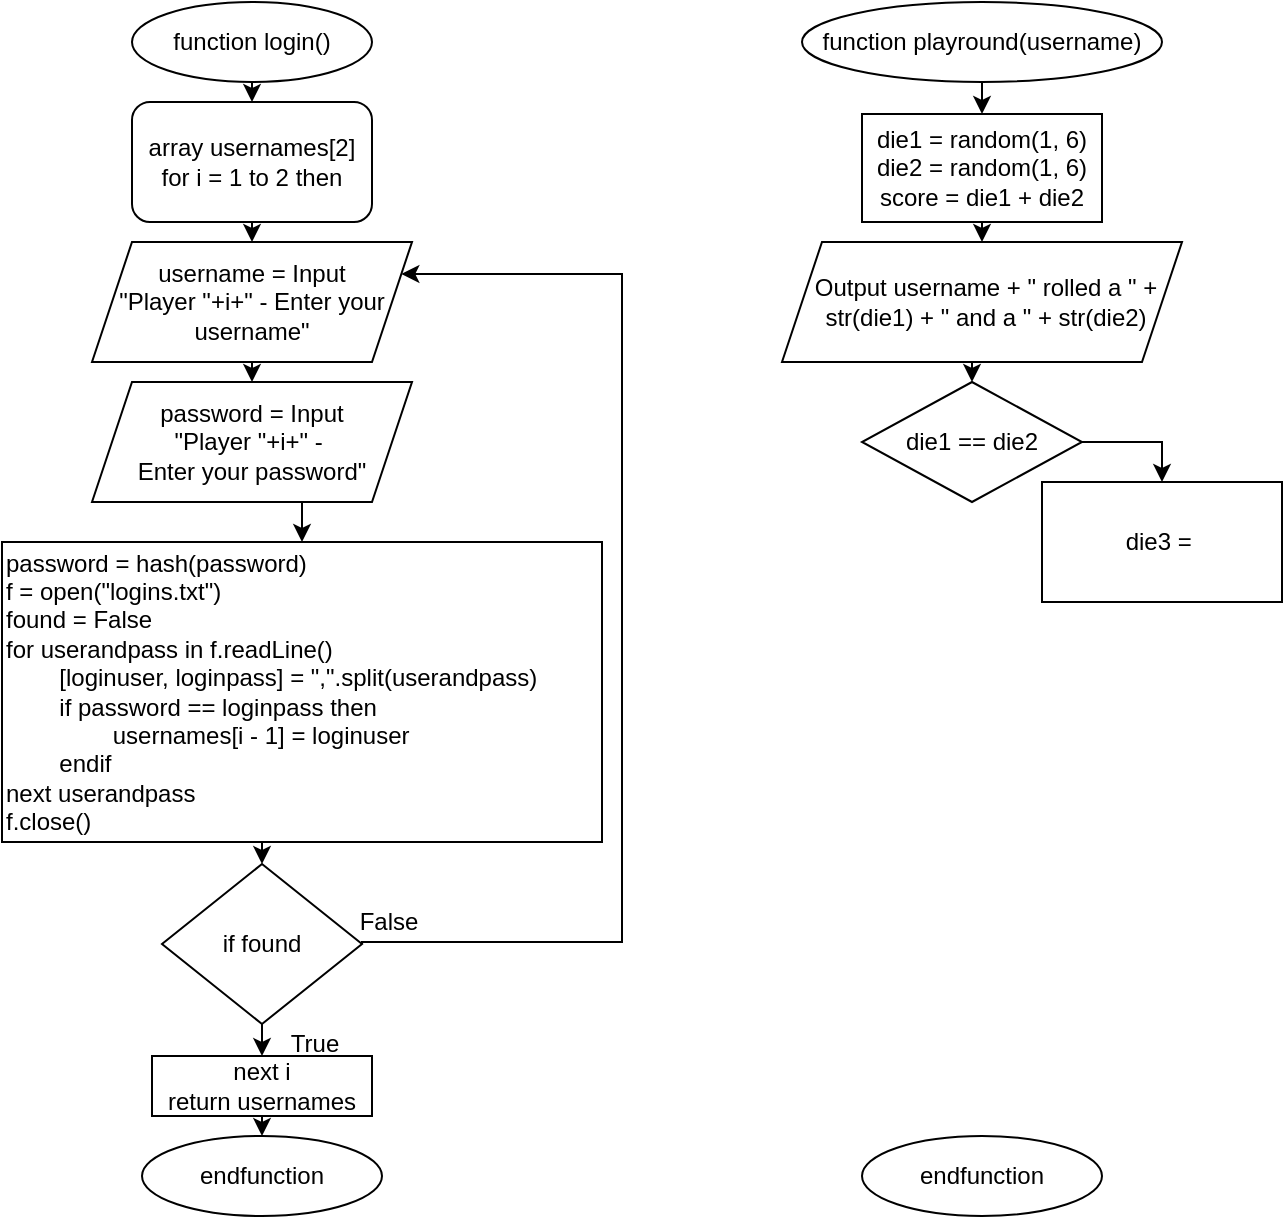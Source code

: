 <mxfile version="22.1.17" type="github">
  <diagram name="Page-1" id="g004UJIQQaxhIGtHMV1d">
    <mxGraphModel dx="695" dy="678" grid="1" gridSize="10" guides="1" tooltips="1" connect="1" arrows="1" fold="1" page="1" pageScale="1" pageWidth="3300" pageHeight="4681" math="0" shadow="0">
      <root>
        <mxCell id="0" />
        <mxCell id="1" parent="0" />
        <mxCell id="s0-FrGVsxFy7fqw6O0eB-6" style="edgeStyle=orthogonalEdgeStyle;rounded=0;orthogonalLoop=1;jettySize=auto;html=1;exitX=0.5;exitY=1;exitDx=0;exitDy=0;entryX=0.5;entryY=0;entryDx=0;entryDy=0;" edge="1" parent="1" source="s0-FrGVsxFy7fqw6O0eB-1" target="s0-FrGVsxFy7fqw6O0eB-2">
          <mxGeometry relative="1" as="geometry" />
        </mxCell>
        <mxCell id="s0-FrGVsxFy7fqw6O0eB-1" value="function login()" style="ellipse;whiteSpace=wrap;html=1;" vertex="1" parent="1">
          <mxGeometry x="75" y="10" width="120" height="40" as="geometry" />
        </mxCell>
        <mxCell id="s0-FrGVsxFy7fqw6O0eB-7" style="edgeStyle=orthogonalEdgeStyle;rounded=0;orthogonalLoop=1;jettySize=auto;html=1;exitX=0.5;exitY=1;exitDx=0;exitDy=0;entryX=0.5;entryY=0;entryDx=0;entryDy=0;" edge="1" parent="1" source="s0-FrGVsxFy7fqw6O0eB-2" target="s0-FrGVsxFy7fqw6O0eB-3">
          <mxGeometry relative="1" as="geometry" />
        </mxCell>
        <mxCell id="s0-FrGVsxFy7fqw6O0eB-2" value="array usernames[2]&lt;br&gt;for i = 1 to 2 then" style="rounded=1;whiteSpace=wrap;html=1;" vertex="1" parent="1">
          <mxGeometry x="75" y="60" width="120" height="60" as="geometry" />
        </mxCell>
        <mxCell id="s0-FrGVsxFy7fqw6O0eB-8" style="edgeStyle=orthogonalEdgeStyle;rounded=0;orthogonalLoop=1;jettySize=auto;html=1;exitX=0.5;exitY=1;exitDx=0;exitDy=0;entryX=0.5;entryY=0;entryDx=0;entryDy=0;" edge="1" parent="1" source="s0-FrGVsxFy7fqw6O0eB-3" target="s0-FrGVsxFy7fqw6O0eB-4">
          <mxGeometry relative="1" as="geometry" />
        </mxCell>
        <mxCell id="s0-FrGVsxFy7fqw6O0eB-3" value="username = Input&lt;br&gt;&quot;Player &quot;+i+&quot; - Enter your username&quot;" style="shape=parallelogram;perimeter=parallelogramPerimeter;whiteSpace=wrap;html=1;fixedSize=1;" vertex="1" parent="1">
          <mxGeometry x="55" y="130" width="160" height="60" as="geometry" />
        </mxCell>
        <mxCell id="s0-FrGVsxFy7fqw6O0eB-16" style="edgeStyle=orthogonalEdgeStyle;rounded=0;orthogonalLoop=1;jettySize=auto;html=1;exitX=0.5;exitY=1;exitDx=0;exitDy=0;entryX=0.5;entryY=0;entryDx=0;entryDy=0;" edge="1" parent="1" source="s0-FrGVsxFy7fqw6O0eB-4" target="s0-FrGVsxFy7fqw6O0eB-10">
          <mxGeometry relative="1" as="geometry" />
        </mxCell>
        <mxCell id="s0-FrGVsxFy7fqw6O0eB-4" value="password = Input&lt;br&gt;&quot;Player &quot;+i+&quot; -&amp;nbsp;&lt;br&gt;Enter your password&quot;" style="shape=parallelogram;perimeter=parallelogramPerimeter;whiteSpace=wrap;html=1;fixedSize=1;" vertex="1" parent="1">
          <mxGeometry x="55" y="200" width="160" height="60" as="geometry" />
        </mxCell>
        <mxCell id="s0-FrGVsxFy7fqw6O0eB-47" style="edgeStyle=orthogonalEdgeStyle;rounded=0;orthogonalLoop=1;jettySize=auto;html=1;exitX=0.5;exitY=1;exitDx=0;exitDy=0;entryX=0.5;entryY=0;entryDx=0;entryDy=0;" edge="1" parent="1" source="s0-FrGVsxFy7fqw6O0eB-10" target="s0-FrGVsxFy7fqw6O0eB-44">
          <mxGeometry relative="1" as="geometry" />
        </mxCell>
        <mxCell id="s0-FrGVsxFy7fqw6O0eB-10" value="&lt;div style=&quot;direction: ltr;&quot;&gt;&lt;span style=&quot;background-color: initial;&quot;&gt;password = hash(password)&lt;/span&gt;&lt;/div&gt;&lt;div style=&quot;direction: ltr;&quot;&gt;f = open(&quot;logins.txt&quot;)&lt;/div&gt;&lt;span style=&quot;white-space: pre;&quot;&gt;&lt;div style=&quot;direction: ltr;&quot;&gt;&lt;span style=&quot;background-color: initial; white-space: normal;&quot;&gt;found = False&lt;/span&gt;&lt;/div&gt;&lt;/span&gt;&lt;span style=&quot;white-space: pre;&quot;&gt;&lt;div style=&quot;direction: ltr;&quot;&gt;&lt;span style=&quot;background-color: initial; white-space: normal;&quot;&gt;for userandpass in f.readLine()&lt;/span&gt;&lt;/div&gt;&lt;/span&gt;&lt;span style=&quot;white-space: pre;&quot;&gt;&lt;div style=&quot;direction: ltr;&quot;&gt;&lt;span style=&quot;background-color: initial;&quot;&gt;&#x9;&lt;/span&gt;&lt;span style=&quot;background-color: initial; white-space: normal;&quot;&gt;[loginuser, loginpass] = &quot;,&quot;.split(userandpass)&lt;/span&gt;&lt;/div&gt;&lt;/span&gt;&lt;span style=&quot;white-space: pre;&quot;&gt;&lt;div style=&quot;direction: ltr;&quot;&gt;&lt;span style=&quot;background-color: initial;&quot;&gt;&#x9;&lt;/span&gt;if password == loginpass then&lt;/div&gt;&lt;div style=&quot;direction: ltr;&quot;&gt;&lt;span style=&quot;background-color: initial; white-space: normal;&quot;&gt;&lt;span style=&quot;white-space: pre;&quot;&gt;&#x9;&lt;/span&gt;&lt;span style=&quot;white-space: pre;&quot;&gt;&#x9;&lt;/span&gt;usernames[i - 1] = loginuser&lt;/span&gt;&lt;/div&gt;&lt;div style=&quot;direction: ltr;&quot;&gt;&lt;span style=&quot;background-color: initial; white-space: normal;&quot;&gt;&lt;span style=&quot;white-space: pre;&quot;&gt;&#x9;&lt;/span&gt;endif&lt;br&gt;&lt;/span&gt;&lt;/div&gt;&lt;/span&gt;&lt;span style=&quot;white-space: pre;&quot;&gt;&lt;div style=&quot;direction: ltr;&quot;&gt;&lt;span style=&quot;background-color: initial; white-space: normal;&quot;&gt;next userandpass&lt;/span&gt;&lt;/div&gt;&lt;div style=&quot;direction: ltr;&quot;&gt;&lt;span style=&quot;background-color: initial; white-space: normal;&quot;&gt;f.close()&lt;/span&gt;&lt;/div&gt;&lt;/span&gt;" style="rounded=0;whiteSpace=wrap;html=1;align=left;" vertex="1" parent="1">
          <mxGeometry x="10" y="280" width="300" height="150" as="geometry" />
        </mxCell>
        <mxCell id="s0-FrGVsxFy7fqw6O0eB-19" style="edgeStyle=orthogonalEdgeStyle;rounded=0;orthogonalLoop=1;jettySize=auto;html=1;exitX=0.5;exitY=1;exitDx=0;exitDy=0;entryX=0.5;entryY=0;entryDx=0;entryDy=0;" edge="1" parent="1" source="s0-FrGVsxFy7fqw6O0eB-13" target="s0-FrGVsxFy7fqw6O0eB-18">
          <mxGeometry relative="1" as="geometry" />
        </mxCell>
        <mxCell id="s0-FrGVsxFy7fqw6O0eB-13" value="next i&lt;br&gt;return usernames" style="rounded=0;whiteSpace=wrap;html=1;" vertex="1" parent="1">
          <mxGeometry x="85" y="537" width="110" height="30" as="geometry" />
        </mxCell>
        <mxCell id="s0-FrGVsxFy7fqw6O0eB-18" value="endfunction" style="ellipse;whiteSpace=wrap;html=1;" vertex="1" parent="1">
          <mxGeometry x="80" y="577" width="120" height="40" as="geometry" />
        </mxCell>
        <mxCell id="s0-FrGVsxFy7fqw6O0eB-52" style="edgeStyle=orthogonalEdgeStyle;rounded=0;orthogonalLoop=1;jettySize=auto;html=1;exitX=0.5;exitY=1;exitDx=0;exitDy=0;entryX=0.5;entryY=0;entryDx=0;entryDy=0;" edge="1" parent="1" source="s0-FrGVsxFy7fqw6O0eB-44" target="s0-FrGVsxFy7fqw6O0eB-13">
          <mxGeometry relative="1" as="geometry" />
        </mxCell>
        <mxCell id="s0-FrGVsxFy7fqw6O0eB-44" value="if found" style="rhombus;whiteSpace=wrap;html=1;" vertex="1" parent="1">
          <mxGeometry x="90" y="441" width="100" height="80" as="geometry" />
        </mxCell>
        <mxCell id="s0-FrGVsxFy7fqw6O0eB-54" value="" style="edgeStyle=orthogonalEdgeStyle;rounded=0;orthogonalLoop=1;jettySize=auto;html=1;exitX=1;exitY=0.5;exitDx=0;exitDy=0;entryX=1;entryY=0.25;entryDx=0;entryDy=0;" edge="1" parent="1" source="s0-FrGVsxFy7fqw6O0eB-44" target="s0-FrGVsxFy7fqw6O0eB-3">
          <mxGeometry relative="1" as="geometry">
            <mxPoint x="230" y="150" as="targetPoint" />
            <mxPoint x="190" y="490" as="sourcePoint" />
            <Array as="points">
              <mxPoint x="320" y="480" />
              <mxPoint x="320" y="146" />
            </Array>
          </mxGeometry>
        </mxCell>
        <mxCell id="s0-FrGVsxFy7fqw6O0eB-53" value="False" style="text;html=1;align=center;verticalAlign=middle;resizable=0;points=[];autosize=1;strokeColor=none;fillColor=none;" vertex="1" parent="1">
          <mxGeometry x="178" y="455" width="50" height="30" as="geometry" />
        </mxCell>
        <mxCell id="s0-FrGVsxFy7fqw6O0eB-55" value="True" style="text;html=1;align=center;verticalAlign=middle;resizable=0;points=[];autosize=1;strokeColor=none;fillColor=none;" vertex="1" parent="1">
          <mxGeometry x="141" y="516" width="50" height="30" as="geometry" />
        </mxCell>
        <mxCell id="s0-FrGVsxFy7fqw6O0eB-94" style="edgeStyle=orthogonalEdgeStyle;rounded=0;orthogonalLoop=1;jettySize=auto;html=1;exitX=0.5;exitY=1;exitDx=0;exitDy=0;entryX=0.5;entryY=0;entryDx=0;entryDy=0;" edge="1" parent="1" source="s0-FrGVsxFy7fqw6O0eB-75" target="s0-FrGVsxFy7fqw6O0eB-93">
          <mxGeometry relative="1" as="geometry" />
        </mxCell>
        <mxCell id="s0-FrGVsxFy7fqw6O0eB-75" value="function playround(username)" style="ellipse;whiteSpace=wrap;html=1;" vertex="1" parent="1">
          <mxGeometry x="410" y="10" width="180" height="40" as="geometry" />
        </mxCell>
        <mxCell id="s0-FrGVsxFy7fqw6O0eB-76" style="edgeStyle=orthogonalEdgeStyle;rounded=0;orthogonalLoop=1;jettySize=auto;html=1;exitX=0.5;exitY=1;exitDx=0;exitDy=0;entryX=0.5;entryY=0;entryDx=0;entryDy=0;" edge="1" parent="1" target="s0-FrGVsxFy7fqw6O0eB-79">
          <mxGeometry relative="1" as="geometry">
            <mxPoint x="495" y="120" as="sourcePoint" />
          </mxGeometry>
        </mxCell>
        <mxCell id="s0-FrGVsxFy7fqw6O0eB-78" style="edgeStyle=orthogonalEdgeStyle;rounded=0;orthogonalLoop=1;jettySize=auto;html=1;exitX=0.5;exitY=1;exitDx=0;exitDy=0;entryX=0.5;entryY=0;entryDx=0;entryDy=0;" edge="1" parent="1" target="s0-FrGVsxFy7fqw6O0eB-81">
          <mxGeometry relative="1" as="geometry">
            <mxPoint x="495" y="190" as="sourcePoint" />
          </mxGeometry>
        </mxCell>
        <mxCell id="s0-FrGVsxFy7fqw6O0eB-80" style="edgeStyle=orthogonalEdgeStyle;rounded=0;orthogonalLoop=1;jettySize=auto;html=1;exitX=0.5;exitY=1;exitDx=0;exitDy=0;entryX=0.5;entryY=0;entryDx=0;entryDy=0;" edge="1" parent="1" target="s0-FrGVsxFy7fqw6O0eB-83">
          <mxGeometry relative="1" as="geometry">
            <mxPoint x="495" y="260.0" as="sourcePoint" />
          </mxGeometry>
        </mxCell>
        <mxCell id="s0-FrGVsxFy7fqw6O0eB-82" style="edgeStyle=orthogonalEdgeStyle;rounded=0;orthogonalLoop=1;jettySize=auto;html=1;exitX=0.5;exitY=1;exitDx=0;exitDy=0;entryX=0.5;entryY=0;entryDx=0;entryDy=0;" edge="1" parent="1" target="s0-FrGVsxFy7fqw6O0eB-88">
          <mxGeometry relative="1" as="geometry">
            <mxPoint x="520" y="430" as="sourcePoint" />
          </mxGeometry>
        </mxCell>
        <mxCell id="s0-FrGVsxFy7fqw6O0eB-86" value="endfunction" style="ellipse;whiteSpace=wrap;html=1;" vertex="1" parent="1">
          <mxGeometry x="440" y="577" width="120" height="40" as="geometry" />
        </mxCell>
        <mxCell id="s0-FrGVsxFy7fqw6O0eB-87" style="edgeStyle=orthogonalEdgeStyle;rounded=0;orthogonalLoop=1;jettySize=auto;html=1;exitX=0.5;exitY=1;exitDx=0;exitDy=0;entryX=0.5;entryY=0;entryDx=0;entryDy=0;" edge="1" parent="1" target="s0-FrGVsxFy7fqw6O0eB-85">
          <mxGeometry relative="1" as="geometry">
            <mxPoint x="500" y="521" as="sourcePoint" />
          </mxGeometry>
        </mxCell>
        <mxCell id="s0-FrGVsxFy7fqw6O0eB-100" style="edgeStyle=orthogonalEdgeStyle;rounded=0;orthogonalLoop=1;jettySize=auto;html=1;exitX=0.5;exitY=1;exitDx=0;exitDy=0;entryX=0.5;entryY=0;entryDx=0;entryDy=0;" edge="1" parent="1" source="s0-FrGVsxFy7fqw6O0eB-93" target="s0-FrGVsxFy7fqw6O0eB-99">
          <mxGeometry relative="1" as="geometry" />
        </mxCell>
        <mxCell id="s0-FrGVsxFy7fqw6O0eB-93" value="die1 = random(1, 6)&lt;br&gt;die2 = random(1, 6)&lt;br&gt;score = die1 + die2" style="rounded=0;whiteSpace=wrap;html=1;" vertex="1" parent="1">
          <mxGeometry x="440" y="66" width="120" height="54" as="geometry" />
        </mxCell>
        <mxCell id="s0-FrGVsxFy7fqw6O0eB-111" style="edgeStyle=orthogonalEdgeStyle;rounded=0;orthogonalLoop=1;jettySize=auto;html=1;exitX=0.5;exitY=1;exitDx=0;exitDy=0;entryX=0.5;entryY=0;entryDx=0;entryDy=0;" edge="1" parent="1" source="s0-FrGVsxFy7fqw6O0eB-99" target="s0-FrGVsxFy7fqw6O0eB-110">
          <mxGeometry relative="1" as="geometry" />
        </mxCell>
        <mxCell id="s0-FrGVsxFy7fqw6O0eB-99" value="Output username + &quot; rolled a &quot; + str(die1) + &quot; and a &quot; + str(die2)" style="shape=parallelogram;perimeter=parallelogramPerimeter;whiteSpace=wrap;html=1;fixedSize=1;spacingLeft=4;" vertex="1" parent="1">
          <mxGeometry x="400" y="130" width="200" height="60" as="geometry" />
        </mxCell>
        <mxCell id="s0-FrGVsxFy7fqw6O0eB-114" style="edgeStyle=orthogonalEdgeStyle;rounded=0;orthogonalLoop=1;jettySize=auto;html=1;exitX=1;exitY=0.5;exitDx=0;exitDy=0;" edge="1" parent="1" source="s0-FrGVsxFy7fqw6O0eB-110" target="s0-FrGVsxFy7fqw6O0eB-112">
          <mxGeometry relative="1" as="geometry" />
        </mxCell>
        <mxCell id="s0-FrGVsxFy7fqw6O0eB-110" value="die1 == die2" style="rhombus;whiteSpace=wrap;html=1;" vertex="1" parent="1">
          <mxGeometry x="440" y="200" width="110" height="60" as="geometry" />
        </mxCell>
        <mxCell id="s0-FrGVsxFy7fqw6O0eB-112" value="die3 =&amp;nbsp;" style="rounded=0;whiteSpace=wrap;html=1;" vertex="1" parent="1">
          <mxGeometry x="530" y="250" width="120" height="60" as="geometry" />
        </mxCell>
      </root>
    </mxGraphModel>
  </diagram>
</mxfile>
